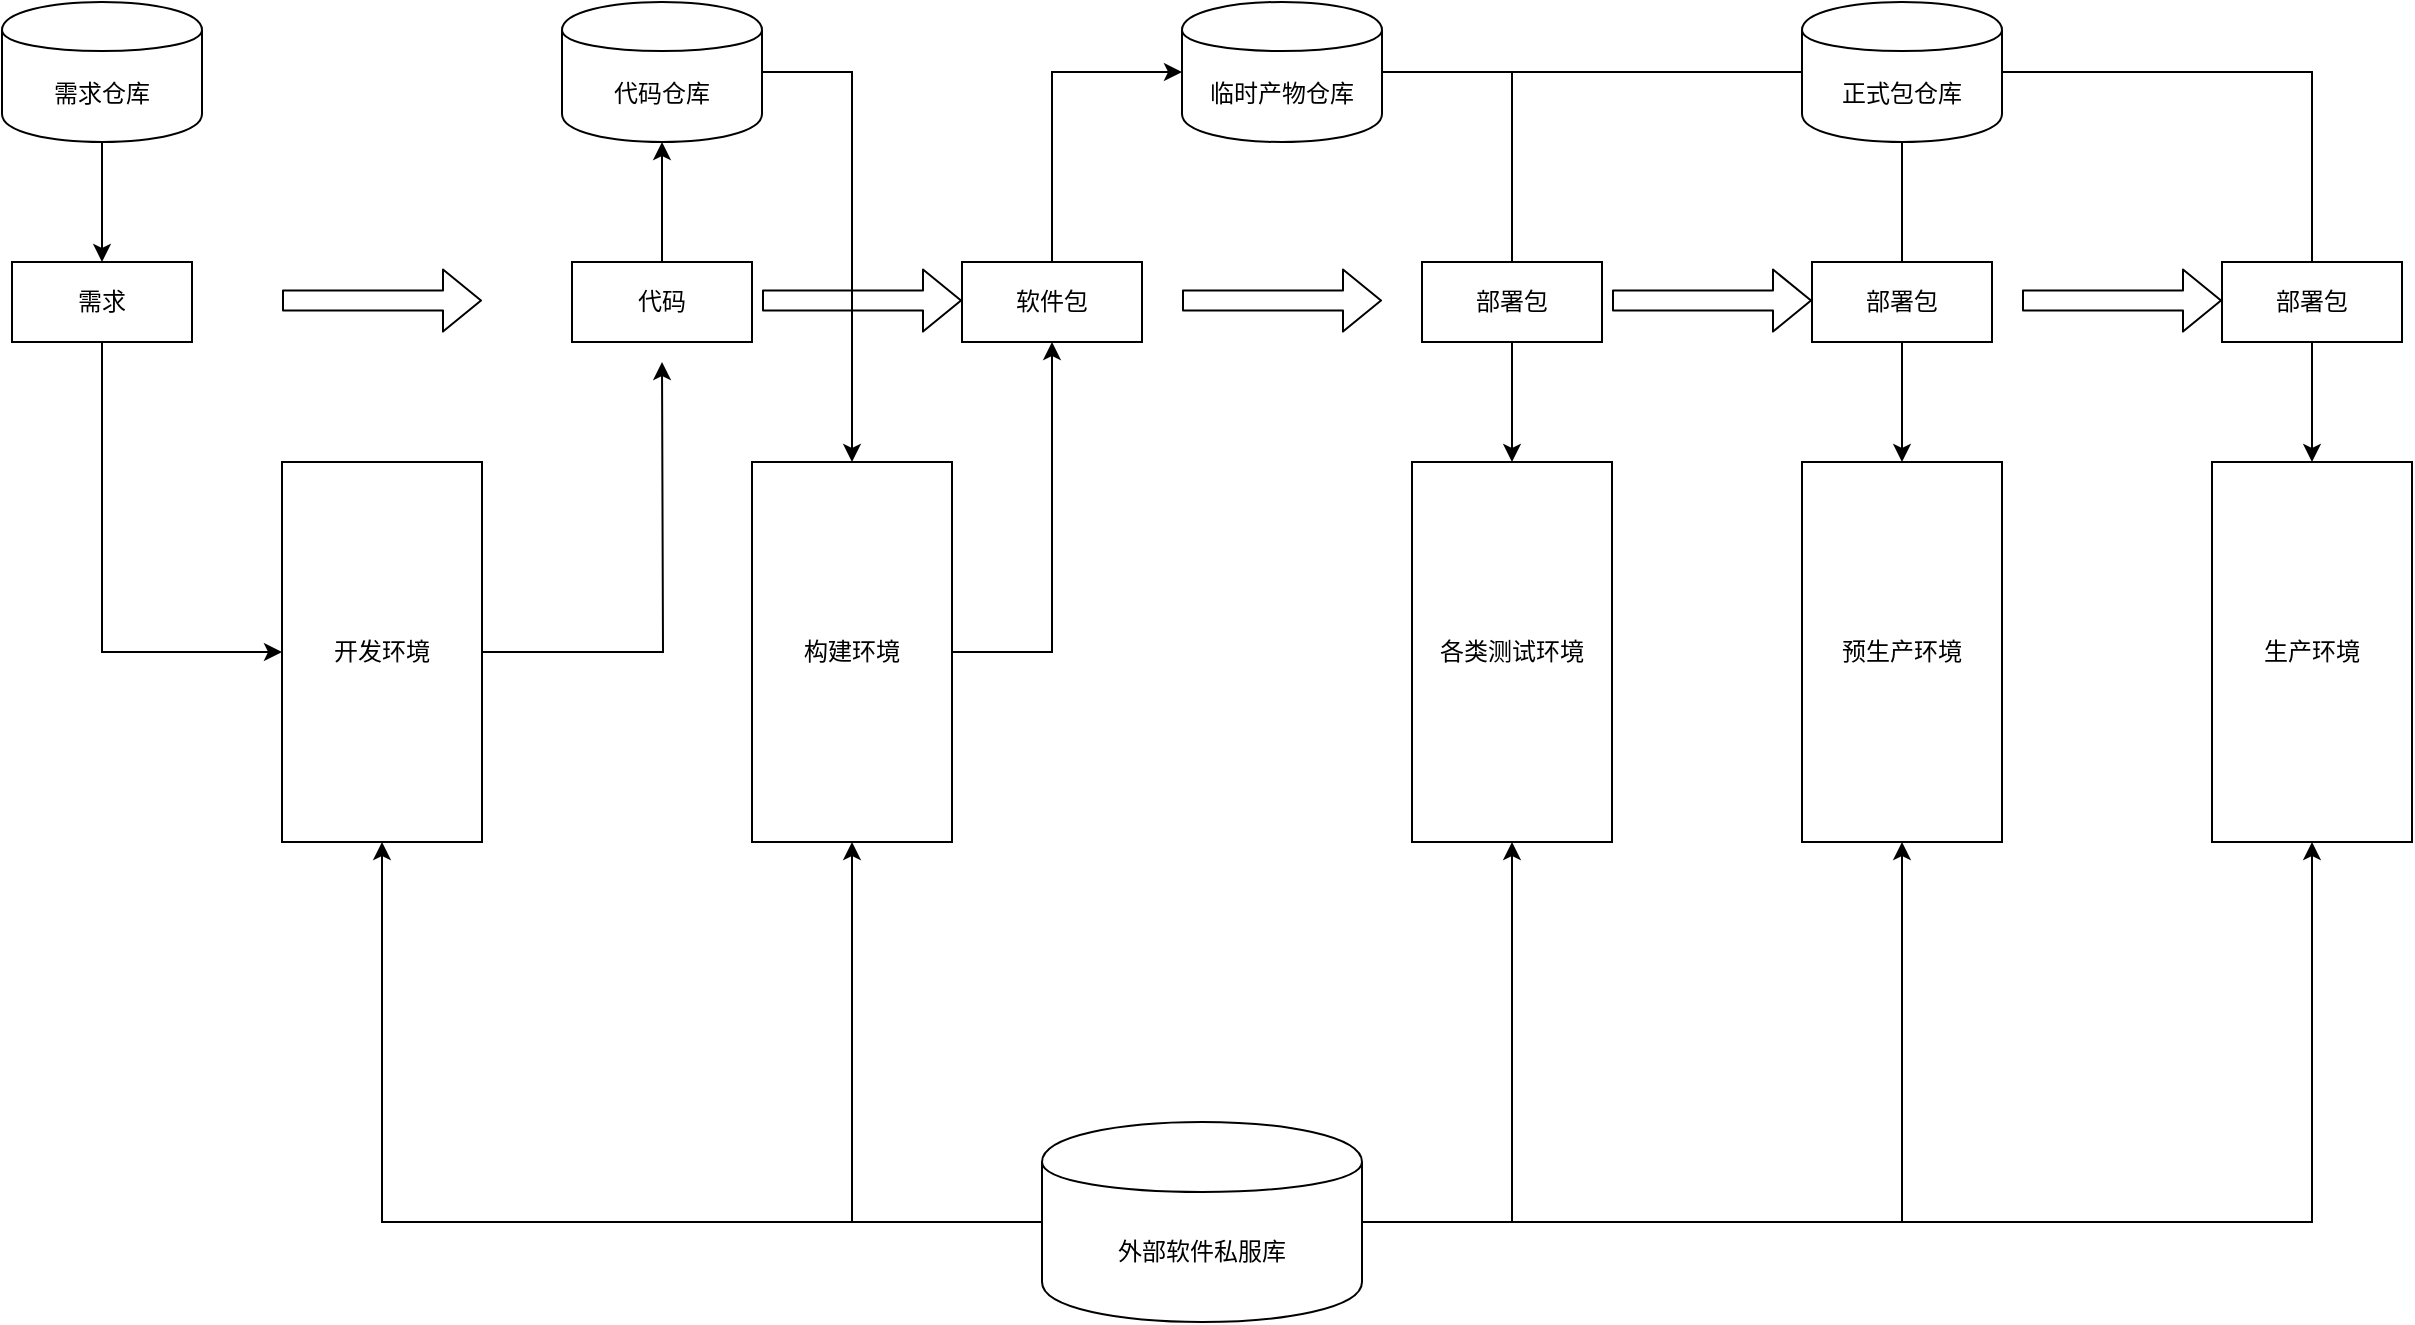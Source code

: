 <mxfile version="12.6.5" type="device"><diagram id="VVFFyPYbSfRjO9_CrmQL" name="Page-1"><mxGraphModel dx="1463" dy="846" grid="1" gridSize="10" guides="1" tooltips="1" connect="1" arrows="1" fold="1" page="1" pageScale="1" pageWidth="2339" pageHeight="3300" math="0" shadow="0"><root><mxCell id="0"/><mxCell id="1" parent="0"/><mxCell id="0Nhr7TMmCko0hDyCftiZ-11" style="edgeStyle=orthogonalEdgeStyle;rounded=0;orthogonalLoop=1;jettySize=auto;html=1;entryX=0.5;entryY=0;entryDx=0;entryDy=0;" edge="1" parent="1" source="0Nhr7TMmCko0hDyCftiZ-1" target="0Nhr7TMmCko0hDyCftiZ-5"><mxGeometry relative="1" as="geometry"/></mxCell><mxCell id="0Nhr7TMmCko0hDyCftiZ-1" value="需求仓库" style="shape=cylinder;whiteSpace=wrap;html=1;boundedLbl=1;backgroundOutline=1;" vertex="1" parent="1"><mxGeometry x="190" y="240" width="100" height="70" as="geometry"/></mxCell><mxCell id="0Nhr7TMmCko0hDyCftiZ-34" style="edgeStyle=orthogonalEdgeStyle;rounded=0;orthogonalLoop=1;jettySize=auto;html=1;entryX=0.5;entryY=0;entryDx=0;entryDy=0;endArrow=classic;endFill=1;" edge="1" parent="1" source="0Nhr7TMmCko0hDyCftiZ-2" target="0Nhr7TMmCko0hDyCftiZ-25"><mxGeometry relative="1" as="geometry"><Array as="points"><mxPoint x="615" y="275"/></Array></mxGeometry></mxCell><mxCell id="0Nhr7TMmCko0hDyCftiZ-2" value="代码仓库" style="shape=cylinder;whiteSpace=wrap;html=1;boundedLbl=1;backgroundOutline=1;" vertex="1" parent="1"><mxGeometry x="470" y="240" width="100" height="70" as="geometry"/></mxCell><mxCell id="0Nhr7TMmCko0hDyCftiZ-14" style="edgeStyle=orthogonalEdgeStyle;rounded=0;orthogonalLoop=1;jettySize=auto;html=1;entryX=0.5;entryY=0;entryDx=0;entryDy=0;endArrow=none;endFill=0;" edge="1" parent="1" source="0Nhr7TMmCko0hDyCftiZ-3" target="0Nhr7TMmCko0hDyCftiZ-8"><mxGeometry relative="1" as="geometry"/></mxCell><mxCell id="0Nhr7TMmCko0hDyCftiZ-15" style="edgeStyle=orthogonalEdgeStyle;rounded=0;orthogonalLoop=1;jettySize=auto;html=1;endArrow=none;endFill=0;" edge="1" parent="1" source="0Nhr7TMmCko0hDyCftiZ-3" target="0Nhr7TMmCko0hDyCftiZ-4"><mxGeometry relative="1" as="geometry"/></mxCell><mxCell id="0Nhr7TMmCko0hDyCftiZ-3" value="临时产物仓库" style="shape=cylinder;whiteSpace=wrap;html=1;boundedLbl=1;backgroundOutline=1;" vertex="1" parent="1"><mxGeometry x="780" y="240" width="100" height="70" as="geometry"/></mxCell><mxCell id="0Nhr7TMmCko0hDyCftiZ-16" style="edgeStyle=orthogonalEdgeStyle;rounded=0;orthogonalLoop=1;jettySize=auto;html=1;endArrow=none;endFill=0;" edge="1" parent="1" source="0Nhr7TMmCko0hDyCftiZ-4" target="0Nhr7TMmCko0hDyCftiZ-9"><mxGeometry relative="1" as="geometry"/></mxCell><mxCell id="0Nhr7TMmCko0hDyCftiZ-17" style="edgeStyle=orthogonalEdgeStyle;rounded=0;orthogonalLoop=1;jettySize=auto;html=1;entryX=0.5;entryY=0;entryDx=0;entryDy=0;endArrow=none;endFill=0;" edge="1" parent="1" source="0Nhr7TMmCko0hDyCftiZ-4" target="0Nhr7TMmCko0hDyCftiZ-10"><mxGeometry relative="1" as="geometry"/></mxCell><mxCell id="0Nhr7TMmCko0hDyCftiZ-4" value="正式包仓库" style="shape=cylinder;whiteSpace=wrap;html=1;boundedLbl=1;backgroundOutline=1;" vertex="1" parent="1"><mxGeometry x="1090" y="240" width="100" height="70" as="geometry"/></mxCell><mxCell id="0Nhr7TMmCko0hDyCftiZ-32" style="edgeStyle=orthogonalEdgeStyle;rounded=0;orthogonalLoop=1;jettySize=auto;html=1;entryX=0;entryY=0.5;entryDx=0;entryDy=0;endArrow=classic;endFill=1;" edge="1" parent="1" source="0Nhr7TMmCko0hDyCftiZ-5" target="0Nhr7TMmCko0hDyCftiZ-24"><mxGeometry relative="1" as="geometry"><Array as="points"><mxPoint x="240" y="565"/></Array></mxGeometry></mxCell><mxCell id="0Nhr7TMmCko0hDyCftiZ-5" value="需求" style="rounded=0;whiteSpace=wrap;html=1;" vertex="1" parent="1"><mxGeometry x="195" y="370" width="90" height="40" as="geometry"/></mxCell><mxCell id="0Nhr7TMmCko0hDyCftiZ-35" style="edgeStyle=orthogonalEdgeStyle;rounded=0;orthogonalLoop=1;jettySize=auto;html=1;endArrow=classic;endFill=1;" edge="1" parent="1" source="0Nhr7TMmCko0hDyCftiZ-6" target="0Nhr7TMmCko0hDyCftiZ-2"><mxGeometry relative="1" as="geometry"/></mxCell><mxCell id="0Nhr7TMmCko0hDyCftiZ-6" value="代码" style="rounded=0;whiteSpace=wrap;html=1;" vertex="1" parent="1"><mxGeometry x="475" y="370" width="90" height="40" as="geometry"/></mxCell><mxCell id="0Nhr7TMmCko0hDyCftiZ-13" style="edgeStyle=orthogonalEdgeStyle;rounded=0;orthogonalLoop=1;jettySize=auto;html=1;entryX=0;entryY=0.5;entryDx=0;entryDy=0;" edge="1" parent="1" source="0Nhr7TMmCko0hDyCftiZ-7" target="0Nhr7TMmCko0hDyCftiZ-3"><mxGeometry relative="1" as="geometry"><Array as="points"><mxPoint x="715" y="275"/></Array></mxGeometry></mxCell><mxCell id="0Nhr7TMmCko0hDyCftiZ-7" value="软件包" style="rounded=0;whiteSpace=wrap;html=1;" vertex="1" parent="1"><mxGeometry x="670" y="370" width="90" height="40" as="geometry"/></mxCell><mxCell id="0Nhr7TMmCko0hDyCftiZ-31" style="edgeStyle=orthogonalEdgeStyle;rounded=0;orthogonalLoop=1;jettySize=auto;html=1;endArrow=classic;endFill=1;" edge="1" parent="1" source="0Nhr7TMmCko0hDyCftiZ-8" target="0Nhr7TMmCko0hDyCftiZ-26"><mxGeometry relative="1" as="geometry"/></mxCell><mxCell id="0Nhr7TMmCko0hDyCftiZ-8" value="部署包" style="rounded=0;whiteSpace=wrap;html=1;" vertex="1" parent="1"><mxGeometry x="900" y="370" width="90" height="40" as="geometry"/></mxCell><mxCell id="0Nhr7TMmCko0hDyCftiZ-30" style="edgeStyle=orthogonalEdgeStyle;rounded=0;orthogonalLoop=1;jettySize=auto;html=1;endArrow=classic;endFill=1;" edge="1" parent="1" source="0Nhr7TMmCko0hDyCftiZ-9" target="0Nhr7TMmCko0hDyCftiZ-27"><mxGeometry relative="1" as="geometry"/></mxCell><mxCell id="0Nhr7TMmCko0hDyCftiZ-9" value="部署包" style="rounded=0;whiteSpace=wrap;html=1;" vertex="1" parent="1"><mxGeometry x="1095" y="370" width="90" height="40" as="geometry"/></mxCell><mxCell id="0Nhr7TMmCko0hDyCftiZ-29" style="edgeStyle=orthogonalEdgeStyle;rounded=0;orthogonalLoop=1;jettySize=auto;html=1;endArrow=classic;endFill=1;" edge="1" parent="1" source="0Nhr7TMmCko0hDyCftiZ-10" target="0Nhr7TMmCko0hDyCftiZ-28"><mxGeometry relative="1" as="geometry"/></mxCell><mxCell id="0Nhr7TMmCko0hDyCftiZ-10" value="部署包" style="rounded=0;whiteSpace=wrap;html=1;" vertex="1" parent="1"><mxGeometry x="1300" y="370" width="90" height="40" as="geometry"/></mxCell><mxCell id="0Nhr7TMmCko0hDyCftiZ-18" value="" style="shape=flexArrow;endArrow=classic;html=1;" edge="1" parent="1"><mxGeometry width="50" height="50" relative="1" as="geometry"><mxPoint x="330" y="389.29" as="sourcePoint"/><mxPoint x="430" y="389.29" as="targetPoint"/></mxGeometry></mxCell><mxCell id="0Nhr7TMmCko0hDyCftiZ-20" value="" style="shape=flexArrow;endArrow=classic;html=1;" edge="1" parent="1"><mxGeometry width="50" height="50" relative="1" as="geometry"><mxPoint x="570" y="389.29" as="sourcePoint"/><mxPoint x="670" y="389.29" as="targetPoint"/></mxGeometry></mxCell><mxCell id="0Nhr7TMmCko0hDyCftiZ-21" value="" style="shape=flexArrow;endArrow=classic;html=1;" edge="1" parent="1"><mxGeometry width="50" height="50" relative="1" as="geometry"><mxPoint x="780" y="389.29" as="sourcePoint"/><mxPoint x="880" y="389.29" as="targetPoint"/></mxGeometry></mxCell><mxCell id="0Nhr7TMmCko0hDyCftiZ-22" value="" style="shape=flexArrow;endArrow=classic;html=1;" edge="1" parent="1"><mxGeometry width="50" height="50" relative="1" as="geometry"><mxPoint x="995" y="389.29" as="sourcePoint"/><mxPoint x="1095" y="389.29" as="targetPoint"/></mxGeometry></mxCell><mxCell id="0Nhr7TMmCko0hDyCftiZ-23" value="" style="shape=flexArrow;endArrow=classic;html=1;" edge="1" parent="1"><mxGeometry width="50" height="50" relative="1" as="geometry"><mxPoint x="1200" y="389.29" as="sourcePoint"/><mxPoint x="1300" y="389.29" as="targetPoint"/></mxGeometry></mxCell><mxCell id="0Nhr7TMmCko0hDyCftiZ-33" style="edgeStyle=orthogonalEdgeStyle;rounded=0;orthogonalLoop=1;jettySize=auto;html=1;endArrow=classic;endFill=1;" edge="1" parent="1" source="0Nhr7TMmCko0hDyCftiZ-24"><mxGeometry relative="1" as="geometry"><mxPoint x="520" y="420" as="targetPoint"/></mxGeometry></mxCell><mxCell id="0Nhr7TMmCko0hDyCftiZ-24" value="开发环境" style="rounded=0;whiteSpace=wrap;html=1;" vertex="1" parent="1"><mxGeometry x="330" y="470" width="100" height="190" as="geometry"/></mxCell><mxCell id="0Nhr7TMmCko0hDyCftiZ-36" style="edgeStyle=orthogonalEdgeStyle;rounded=0;orthogonalLoop=1;jettySize=auto;html=1;entryX=0.5;entryY=1;entryDx=0;entryDy=0;endArrow=classic;endFill=1;" edge="1" parent="1" source="0Nhr7TMmCko0hDyCftiZ-25" target="0Nhr7TMmCko0hDyCftiZ-7"><mxGeometry relative="1" as="geometry"/></mxCell><mxCell id="0Nhr7TMmCko0hDyCftiZ-25" value="构建环境" style="rounded=0;whiteSpace=wrap;html=1;" vertex="1" parent="1"><mxGeometry x="565" y="470" width="100" height="190" as="geometry"/></mxCell><mxCell id="0Nhr7TMmCko0hDyCftiZ-26" value="各类测试环境" style="rounded=0;whiteSpace=wrap;html=1;" vertex="1" parent="1"><mxGeometry x="895" y="470" width="100" height="190" as="geometry"/></mxCell><mxCell id="0Nhr7TMmCko0hDyCftiZ-27" value="预生产环境" style="rounded=0;whiteSpace=wrap;html=1;" vertex="1" parent="1"><mxGeometry x="1090" y="470" width="100" height="190" as="geometry"/></mxCell><mxCell id="0Nhr7TMmCko0hDyCftiZ-28" value="生产环境" style="rounded=0;whiteSpace=wrap;html=1;" vertex="1" parent="1"><mxGeometry x="1295" y="470" width="100" height="190" as="geometry"/></mxCell><mxCell id="0Nhr7TMmCko0hDyCftiZ-38" style="edgeStyle=orthogonalEdgeStyle;rounded=0;orthogonalLoop=1;jettySize=auto;html=1;endArrow=classic;endFill=1;" edge="1" parent="1" source="0Nhr7TMmCko0hDyCftiZ-37" target="0Nhr7TMmCko0hDyCftiZ-24"><mxGeometry relative="1" as="geometry"/></mxCell><mxCell id="0Nhr7TMmCko0hDyCftiZ-39" style="edgeStyle=orthogonalEdgeStyle;rounded=0;orthogonalLoop=1;jettySize=auto;html=1;endArrow=classic;endFill=1;" edge="1" parent="1" source="0Nhr7TMmCko0hDyCftiZ-37" target="0Nhr7TMmCko0hDyCftiZ-25"><mxGeometry relative="1" as="geometry"/></mxCell><mxCell id="0Nhr7TMmCko0hDyCftiZ-40" style="edgeStyle=orthogonalEdgeStyle;rounded=0;orthogonalLoop=1;jettySize=auto;html=1;entryX=0.5;entryY=1;entryDx=0;entryDy=0;endArrow=classic;endFill=1;" edge="1" parent="1" source="0Nhr7TMmCko0hDyCftiZ-37" target="0Nhr7TMmCko0hDyCftiZ-26"><mxGeometry relative="1" as="geometry"/></mxCell><mxCell id="0Nhr7TMmCko0hDyCftiZ-41" style="edgeStyle=orthogonalEdgeStyle;rounded=0;orthogonalLoop=1;jettySize=auto;html=1;entryX=0.5;entryY=1;entryDx=0;entryDy=0;endArrow=classic;endFill=1;" edge="1" parent="1" source="0Nhr7TMmCko0hDyCftiZ-37" target="0Nhr7TMmCko0hDyCftiZ-27"><mxGeometry relative="1" as="geometry"/></mxCell><mxCell id="0Nhr7TMmCko0hDyCftiZ-42" style="edgeStyle=orthogonalEdgeStyle;rounded=0;orthogonalLoop=1;jettySize=auto;html=1;endArrow=classic;endFill=1;" edge="1" parent="1" source="0Nhr7TMmCko0hDyCftiZ-37" target="0Nhr7TMmCko0hDyCftiZ-28"><mxGeometry relative="1" as="geometry"/></mxCell><mxCell id="0Nhr7TMmCko0hDyCftiZ-37" value="外部软件私服库" style="shape=cylinder;whiteSpace=wrap;html=1;boundedLbl=1;backgroundOutline=1;" vertex="1" parent="1"><mxGeometry x="710" y="800" width="160" height="100" as="geometry"/></mxCell></root></mxGraphModel></diagram></mxfile>